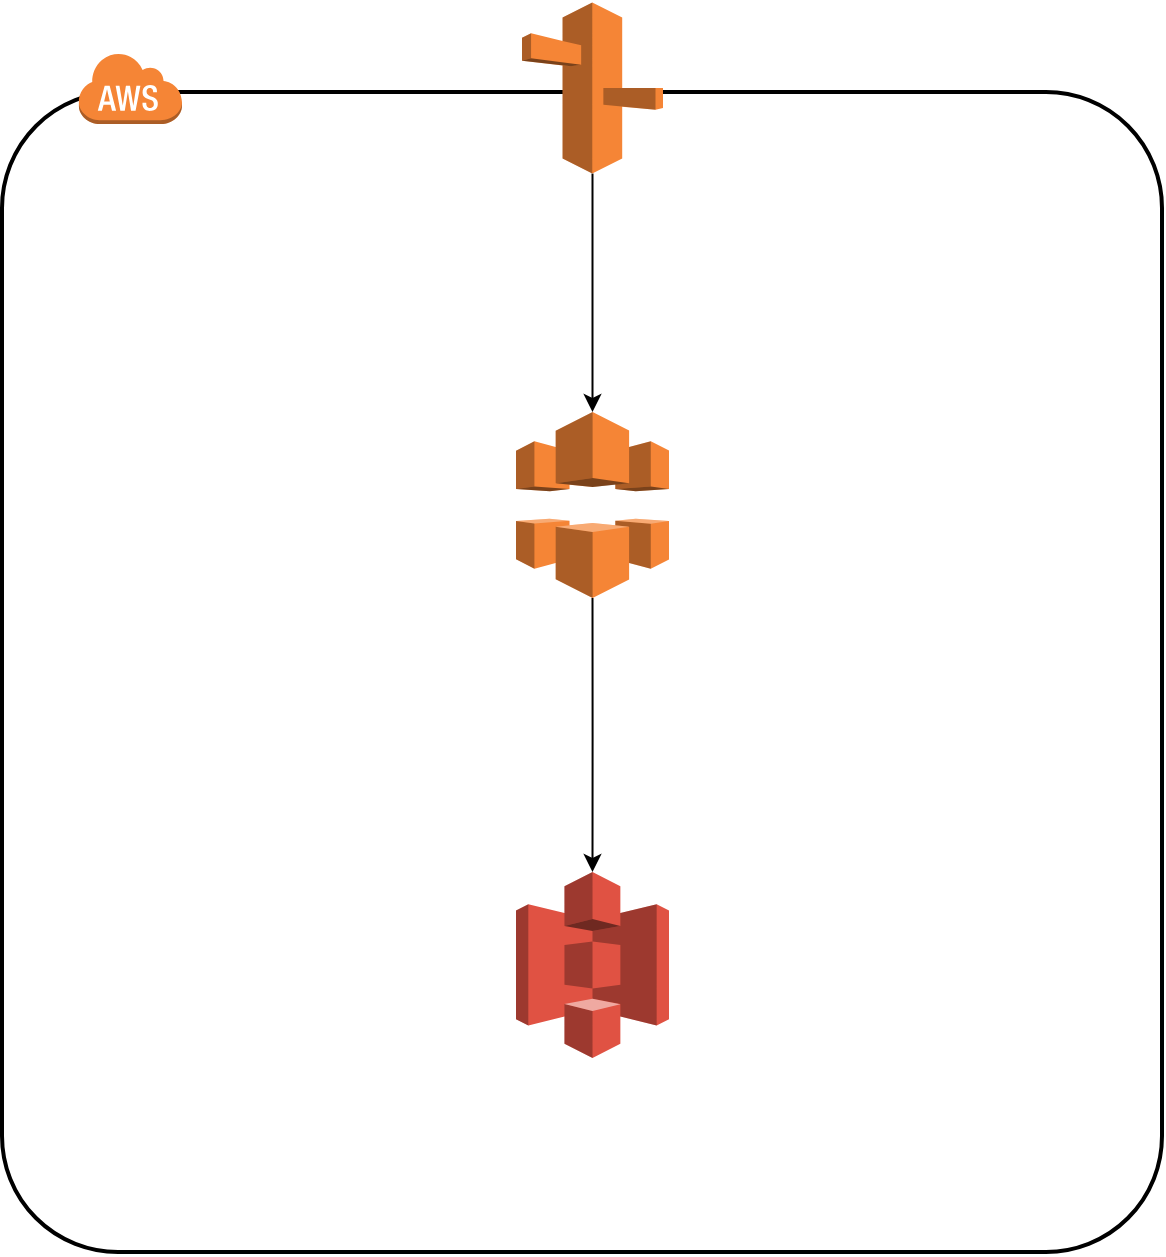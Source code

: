 <mxfile version="13.1.3">
    <diagram id="6hGFLwfOUW9BJ-s0fimq" name="Page-1">
        <mxGraphModel dx="1076" dy="760" grid="1" gridSize="10" guides="1" tooltips="1" connect="1" arrows="1" fold="1" page="1" pageScale="1" pageWidth="827" pageHeight="1169" math="0" shadow="0">
            <root>
                <mxCell id="0"/>
                <mxCell id="1" parent="0"/>
                <mxCell id="8" value="" style="rounded=1;arcSize=10;dashed=0;fillColor=none;gradientColor=none;strokeWidth=2;" vertex="1" parent="1">
                    <mxGeometry x="90" y="80" width="580" height="580" as="geometry"/>
                </mxCell>
                <mxCell id="6" style="edgeStyle=orthogonalEdgeStyle;rounded=0;orthogonalLoop=1;jettySize=auto;html=1;entryX=0.5;entryY=0;entryDx=0;entryDy=0;entryPerimeter=0;" edge="1" parent="1" source="2" target="3">
                    <mxGeometry relative="1" as="geometry"/>
                </mxCell>
                <mxCell id="2" value="" style="outlineConnect=0;dashed=0;verticalLabelPosition=bottom;verticalAlign=top;align=center;html=1;shape=mxgraph.aws3.route_53;fillColor=#F58536;gradientColor=none;" vertex="1" parent="1">
                    <mxGeometry x="350" y="35.25" width="70.5" height="85.5" as="geometry"/>
                </mxCell>
                <mxCell id="7" style="edgeStyle=orthogonalEdgeStyle;rounded=0;orthogonalLoop=1;jettySize=auto;html=1;exitX=0.5;exitY=1;exitDx=0;exitDy=0;exitPerimeter=0;" edge="1" parent="1" source="3" target="4">
                    <mxGeometry relative="1" as="geometry"/>
                </mxCell>
                <mxCell id="3" value="" style="outlineConnect=0;dashed=0;verticalLabelPosition=bottom;verticalAlign=top;align=center;html=1;shape=mxgraph.aws3.cloudfront;fillColor=#F58536;gradientColor=none;" vertex="1" parent="1">
                    <mxGeometry x="347" y="240" width="76.5" height="93" as="geometry"/>
                </mxCell>
                <mxCell id="4" value="" style="outlineConnect=0;dashed=0;verticalLabelPosition=bottom;verticalAlign=top;align=center;html=1;shape=mxgraph.aws3.s3;fillColor=#E05243;gradientColor=none;" vertex="1" parent="1">
                    <mxGeometry x="347" y="470" width="76.5" height="93" as="geometry"/>
                </mxCell>
                <mxCell id="9" value="" style="dashed=0;html=1;shape=mxgraph.aws3.cloud;fillColor=#F58536;gradientColor=none;dashed=0;" vertex="1" parent="1">
                    <mxGeometry x="128" y="60" width="52" height="36" as="geometry"/>
                </mxCell>
            </root>
        </mxGraphModel>
    </diagram>
</mxfile>